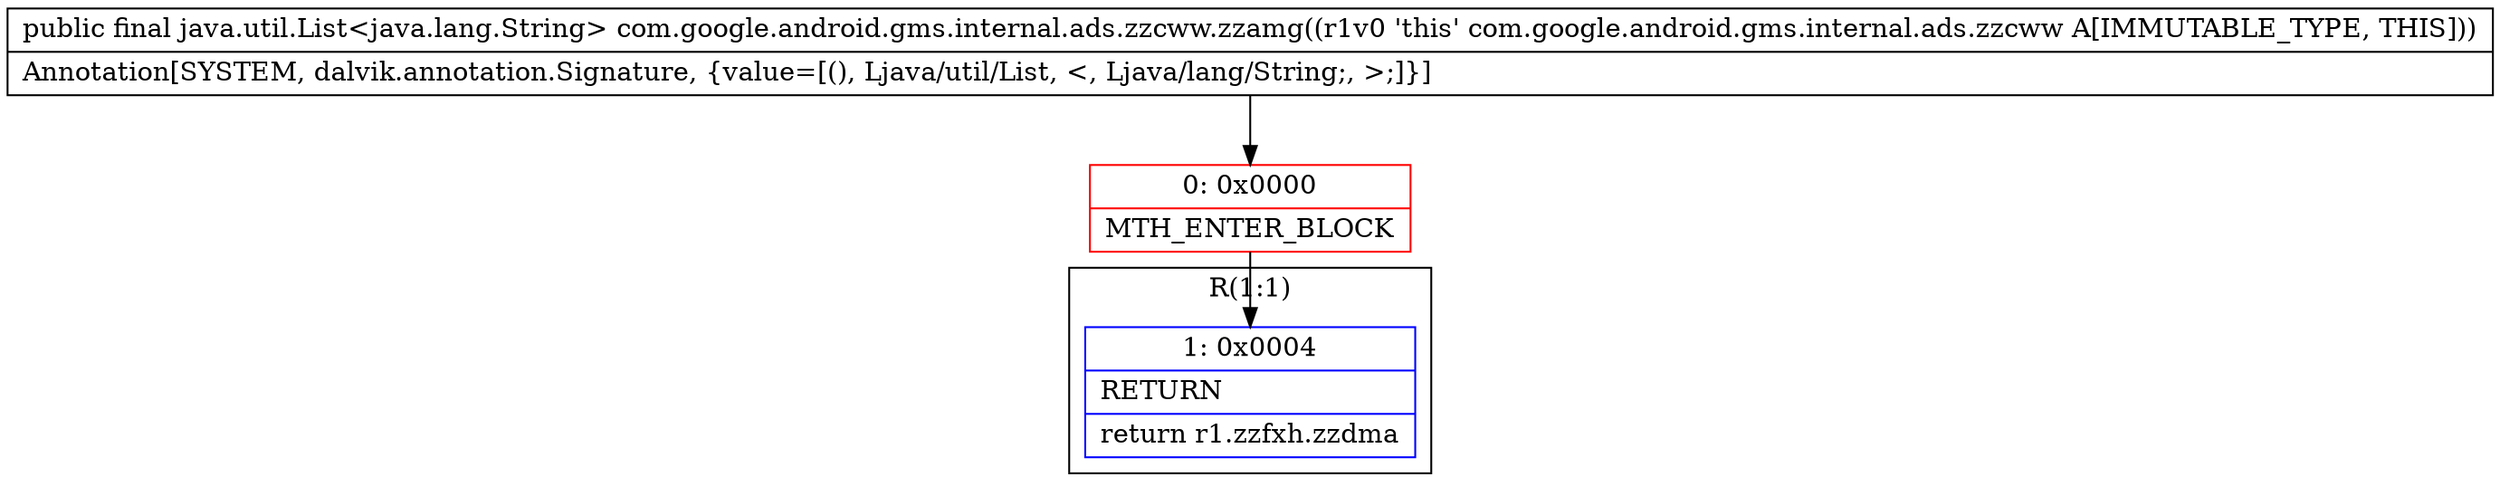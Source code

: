 digraph "CFG forcom.google.android.gms.internal.ads.zzcww.zzamg()Ljava\/util\/List;" {
subgraph cluster_Region_1783233047 {
label = "R(1:1)";
node [shape=record,color=blue];
Node_1 [shape=record,label="{1\:\ 0x0004|RETURN\l|return r1.zzfxh.zzdma\l}"];
}
Node_0 [shape=record,color=red,label="{0\:\ 0x0000|MTH_ENTER_BLOCK\l}"];
MethodNode[shape=record,label="{public final java.util.List\<java.lang.String\> com.google.android.gms.internal.ads.zzcww.zzamg((r1v0 'this' com.google.android.gms.internal.ads.zzcww A[IMMUTABLE_TYPE, THIS]))  | Annotation[SYSTEM, dalvik.annotation.Signature, \{value=[(), Ljava\/util\/List, \<, Ljava\/lang\/String;, \>;]\}]\l}"];
MethodNode -> Node_0;
Node_0 -> Node_1;
}

